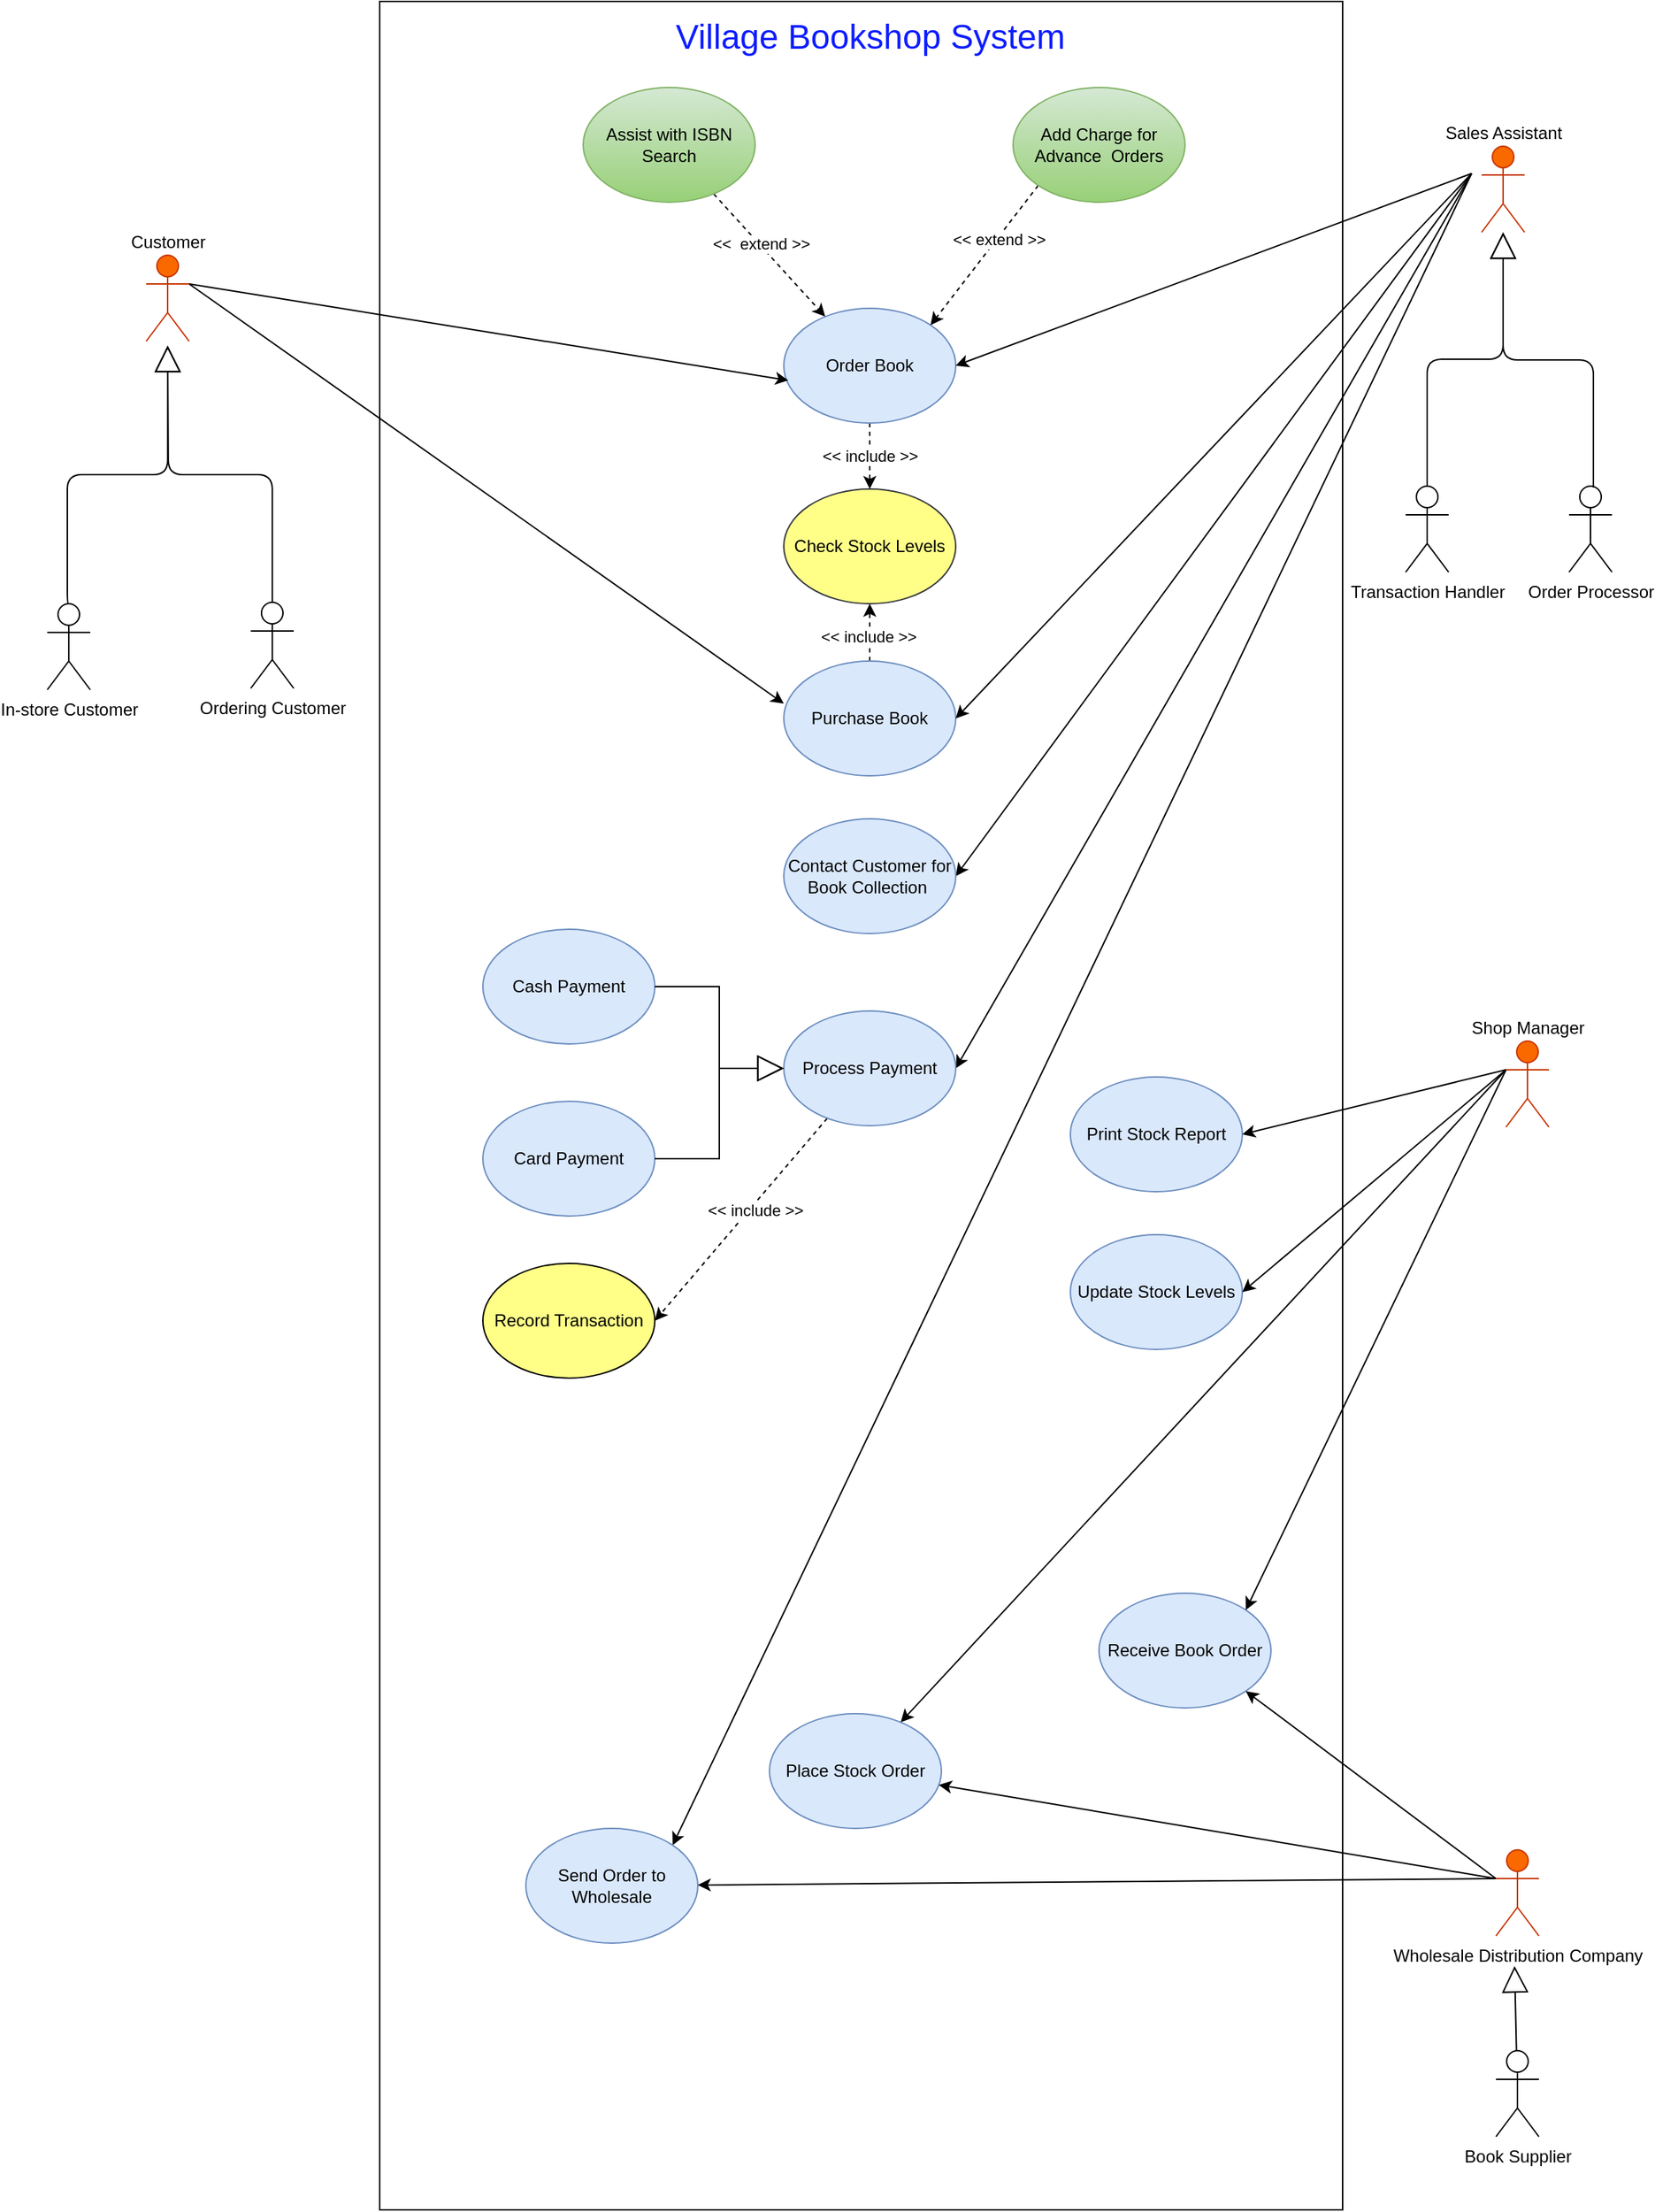 <mxfile version="21.1.2" type="device">
  <diagram name="Page-1" id="L5W7aRtm8Vu5LfdrIbu4">
    <mxGraphModel dx="1393" dy="803" grid="1" gridSize="10" guides="1" tooltips="1" connect="1" arrows="1" fold="1" page="1" pageScale="1" pageWidth="1169" pageHeight="1654" math="0" shadow="0">
      <root>
        <mxCell id="0" />
        <mxCell id="1" parent="0" />
        <mxCell id="XuQR_TyjTWN1sUOHgiP7-73" value="" style="rounded=0;whiteSpace=wrap;html=1;fillColor=none;" vertex="1" parent="1">
          <mxGeometry x="278" y="20" width="672" height="1540" as="geometry" />
        </mxCell>
        <mxCell id="XuQR_TyjTWN1sUOHgiP7-104" value="&amp;lt;&amp;lt; include &amp;gt;&amp;gt;" style="rounded=0;orthogonalLoop=1;jettySize=auto;html=1;exitX=0.5;exitY=1;exitDx=0;exitDy=0;dashed=1;" edge="1" parent="1" source="XuQR_TyjTWN1sUOHgiP7-1" target="XuQR_TyjTWN1sUOHgiP7-3">
          <mxGeometry relative="1" as="geometry" />
        </mxCell>
        <mxCell id="XuQR_TyjTWN1sUOHgiP7-1" value="Order Book" style="ellipse;whiteSpace=wrap;html=1;fillColor=#dae8fc;strokeColor=#6c8ebf;" vertex="1" parent="1">
          <mxGeometry x="560" y="234" width="120" height="80" as="geometry" />
        </mxCell>
        <mxCell id="XuQR_TyjTWN1sUOHgiP7-19" style="rounded=0;orthogonalLoop=1;jettySize=auto;html=1;horizontal=0;dashed=1;" edge="1" parent="1" source="XuQR_TyjTWN1sUOHgiP7-2" target="XuQR_TyjTWN1sUOHgiP7-3">
          <mxGeometry relative="1" as="geometry" />
        </mxCell>
        <mxCell id="XuQR_TyjTWN1sUOHgiP7-111" value="&amp;lt;&amp;lt; include &amp;gt;&amp;gt;" style="edgeLabel;html=1;align=center;verticalAlign=middle;resizable=0;points=[];" vertex="1" connectable="0" parent="XuQR_TyjTWN1sUOHgiP7-19">
          <mxGeometry x="-0.128" y="1" relative="1" as="geometry">
            <mxPoint as="offset" />
          </mxGeometry>
        </mxCell>
        <mxCell id="XuQR_TyjTWN1sUOHgiP7-2" value="Purchase Book" style="ellipse;whiteSpace=wrap;html=1;fillColor=#dae8fc;strokeColor=#6c8ebf;" vertex="1" parent="1">
          <mxGeometry x="560" y="480" width="120" height="80" as="geometry" />
        </mxCell>
        <mxCell id="XuQR_TyjTWN1sUOHgiP7-3" value="Check Stock Levels" style="ellipse;whiteSpace=wrap;html=1;fillColor=#ffff88;strokeColor=#36393d;" vertex="1" parent="1">
          <mxGeometry x="560" y="360" width="120" height="80" as="geometry" />
        </mxCell>
        <mxCell id="XuQR_TyjTWN1sUOHgiP7-20" style="rounded=0;orthogonalLoop=1;jettySize=auto;html=1;dashed=1;" edge="1" parent="1" source="XuQR_TyjTWN1sUOHgiP7-4" target="XuQR_TyjTWN1sUOHgiP7-1">
          <mxGeometry relative="1" as="geometry" />
        </mxCell>
        <mxCell id="XuQR_TyjTWN1sUOHgiP7-99" value="&amp;lt;&amp;lt;&amp;nbsp; extend &amp;gt;&amp;gt;" style="edgeLabel;html=1;align=center;verticalAlign=middle;resizable=0;points=[];" vertex="1" connectable="0" parent="XuQR_TyjTWN1sUOHgiP7-20">
          <mxGeometry x="-0.179" y="1" relative="1" as="geometry">
            <mxPoint as="offset" />
          </mxGeometry>
        </mxCell>
        <mxCell id="XuQR_TyjTWN1sUOHgiP7-4" value="Assist with ISBN Search" style="ellipse;whiteSpace=wrap;html=1;fillColor=#d5e8d4;strokeColor=#82b366;gradientColor=#97d077;" vertex="1" parent="1">
          <mxGeometry x="420" y="80" width="120" height="80" as="geometry" />
        </mxCell>
        <mxCell id="XuQR_TyjTWN1sUOHgiP7-26" style="rounded=0;orthogonalLoop=1;jettySize=auto;html=1;exitX=0;exitY=1;exitDx=0;exitDy=0;entryX=1;entryY=0;entryDx=0;entryDy=0;dashed=1;" edge="1" parent="1" source="XuQR_TyjTWN1sUOHgiP7-5" target="XuQR_TyjTWN1sUOHgiP7-1">
          <mxGeometry relative="1" as="geometry" />
        </mxCell>
        <mxCell id="XuQR_TyjTWN1sUOHgiP7-100" value="&amp;lt;&amp;lt; extend &amp;gt;&amp;gt;" style="edgeLabel;html=1;align=center;verticalAlign=middle;resizable=0;points=[];" vertex="1" connectable="0" parent="XuQR_TyjTWN1sUOHgiP7-26">
          <mxGeometry x="-0.241" y="1" relative="1" as="geometry">
            <mxPoint as="offset" />
          </mxGeometry>
        </mxCell>
        <mxCell id="XuQR_TyjTWN1sUOHgiP7-5" value="Add Charge for Advance&amp;nbsp; Orders" style="ellipse;whiteSpace=wrap;html=1;fillColor=#d5e8d4;strokeColor=#82b366;gradientColor=#97d077;" vertex="1" parent="1">
          <mxGeometry x="720" y="80" width="120" height="80" as="geometry" />
        </mxCell>
        <mxCell id="XuQR_TyjTWN1sUOHgiP7-30" style="rounded=0;orthogonalLoop=1;jettySize=auto;html=1;entryX=0.026;entryY=0.628;entryDx=0;entryDy=0;entryPerimeter=0;exitX=1;exitY=0.333;exitDx=0;exitDy=0;exitPerimeter=0;" edge="1" parent="1" source="XuQR_TyjTWN1sUOHgiP7-6" target="XuQR_TyjTWN1sUOHgiP7-1">
          <mxGeometry relative="1" as="geometry">
            <mxPoint x="-140" y="140" as="sourcePoint" />
          </mxGeometry>
        </mxCell>
        <mxCell id="XuQR_TyjTWN1sUOHgiP7-32" style="rounded=0;orthogonalLoop=1;jettySize=auto;html=1;entryX=0;entryY=0.371;entryDx=0;entryDy=0;entryPerimeter=0;exitX=1;exitY=0.333;exitDx=0;exitDy=0;exitPerimeter=0;" edge="1" parent="1" source="XuQR_TyjTWN1sUOHgiP7-6" target="XuQR_TyjTWN1sUOHgiP7-2">
          <mxGeometry relative="1" as="geometry">
            <mxPoint x="10" y="250" as="targetPoint" />
            <mxPoint x="-150" y="160" as="sourcePoint" />
          </mxGeometry>
        </mxCell>
        <mxCell id="XuQR_TyjTWN1sUOHgiP7-6" value="Customer" style="shape=umlActor;verticalLabelPosition=top;verticalAlign=bottom;html=1;outlineConnect=0;labelPosition=center;align=center;fillColor=#fa6800;strokeColor=#C73500;fontColor=#000000;" vertex="1" parent="1">
          <mxGeometry x="115" y="197" width="30" height="60" as="geometry" />
        </mxCell>
        <mxCell id="XuQR_TyjTWN1sUOHgiP7-28" style="rounded=0;orthogonalLoop=1;jettySize=auto;html=1;entryX=1;entryY=0.5;entryDx=0;entryDy=0;" edge="1" parent="1" target="XuQR_TyjTWN1sUOHgiP7-1">
          <mxGeometry relative="1" as="geometry">
            <mxPoint x="1040" y="140" as="sourcePoint" />
          </mxGeometry>
        </mxCell>
        <mxCell id="XuQR_TyjTWN1sUOHgiP7-36" style="rounded=0;orthogonalLoop=1;jettySize=auto;html=1;entryX=1;entryY=0.5;entryDx=0;entryDy=0;" edge="1" parent="1" target="XuQR_TyjTWN1sUOHgiP7-2">
          <mxGeometry relative="1" as="geometry">
            <mxPoint x="1040" y="140" as="sourcePoint" />
          </mxGeometry>
        </mxCell>
        <mxCell id="XuQR_TyjTWN1sUOHgiP7-53" style="rounded=0;orthogonalLoop=1;jettySize=auto;html=1;entryX=1;entryY=0.5;entryDx=0;entryDy=0;" edge="1" parent="1" target="XuQR_TyjTWN1sUOHgiP7-37">
          <mxGeometry relative="1" as="geometry">
            <mxPoint x="1040" y="140" as="sourcePoint" />
          </mxGeometry>
        </mxCell>
        <mxCell id="XuQR_TyjTWN1sUOHgiP7-54" style="rounded=0;orthogonalLoop=1;jettySize=auto;html=1;entryX=1;entryY=0;entryDx=0;entryDy=0;" edge="1" parent="1" target="XuQR_TyjTWN1sUOHgiP7-38">
          <mxGeometry relative="1" as="geometry">
            <mxPoint x="1040" y="140" as="sourcePoint" />
          </mxGeometry>
        </mxCell>
        <mxCell id="XuQR_TyjTWN1sUOHgiP7-55" style="rounded=0;orthogonalLoop=1;jettySize=auto;html=1;entryX=1;entryY=0.5;entryDx=0;entryDy=0;" edge="1" parent="1" target="XuQR_TyjTWN1sUOHgiP7-39">
          <mxGeometry relative="1" as="geometry">
            <mxPoint x="1040" y="140" as="sourcePoint" />
          </mxGeometry>
        </mxCell>
        <mxCell id="XuQR_TyjTWN1sUOHgiP7-7" value="Sales Assistant" style="shape=umlActor;verticalLabelPosition=top;verticalAlign=bottom;html=1;outlineConnect=0;labelPosition=center;align=center;fillColor=#fa6800;fontColor=#000000;strokeColor=#C73500;" vertex="1" parent="1">
          <mxGeometry x="1047" y="121" width="30" height="60" as="geometry" />
        </mxCell>
        <mxCell id="XuQR_TyjTWN1sUOHgiP7-8" value="In-store Customer" style="shape=umlActor;verticalLabelPosition=bottom;verticalAlign=top;html=1;outlineConnect=0;" vertex="1" parent="1">
          <mxGeometry x="46" y="440" width="30" height="60" as="geometry" />
        </mxCell>
        <mxCell id="XuQR_TyjTWN1sUOHgiP7-9" value="Ordering Customer" style="shape=umlActor;verticalLabelPosition=bottom;verticalAlign=top;html=1;outlineConnect=0;" vertex="1" parent="1">
          <mxGeometry x="188" y="439" width="30" height="60" as="geometry" />
        </mxCell>
        <mxCell id="XuQR_TyjTWN1sUOHgiP7-37" value="Contact Customer for Book Collection&amp;nbsp;" style="ellipse;whiteSpace=wrap;html=1;fillColor=#dae8fc;strokeColor=#6c8ebf;" vertex="1" parent="1">
          <mxGeometry x="560" y="590" width="120" height="80" as="geometry" />
        </mxCell>
        <mxCell id="XuQR_TyjTWN1sUOHgiP7-38" value="Send Order to Wholesale" style="ellipse;whiteSpace=wrap;html=1;fillColor=#dae8fc;strokeColor=#6c8ebf;" vertex="1" parent="1">
          <mxGeometry x="380" y="1294" width="120" height="80" as="geometry" />
        </mxCell>
        <mxCell id="XuQR_TyjTWN1sUOHgiP7-42" style="rounded=0;orthogonalLoop=1;jettySize=auto;html=1;entryX=1;entryY=0.5;entryDx=0;entryDy=0;dashed=1;" edge="1" parent="1" source="XuQR_TyjTWN1sUOHgiP7-39" target="XuQR_TyjTWN1sUOHgiP7-40">
          <mxGeometry relative="1" as="geometry" />
        </mxCell>
        <mxCell id="XuQR_TyjTWN1sUOHgiP7-112" value="&amp;lt;&amp;lt; include &amp;gt;&amp;gt;" style="edgeLabel;html=1;align=center;verticalAlign=middle;resizable=0;points=[];" vertex="1" connectable="0" parent="XuQR_TyjTWN1sUOHgiP7-42">
          <mxGeometry x="-0.129" y="2" relative="1" as="geometry">
            <mxPoint y="1" as="offset" />
          </mxGeometry>
        </mxCell>
        <mxCell id="XuQR_TyjTWN1sUOHgiP7-39" value="Process Payment" style="ellipse;whiteSpace=wrap;html=1;fillColor=#dae8fc;strokeColor=#6c8ebf;" vertex="1" parent="1">
          <mxGeometry x="560" y="724" width="120" height="80" as="geometry" />
        </mxCell>
        <mxCell id="XuQR_TyjTWN1sUOHgiP7-40" value="Record Transaction" style="ellipse;whiteSpace=wrap;html=1;fillColor=#ffff88;strokeColor=default;" vertex="1" parent="1">
          <mxGeometry x="350" y="900" width="120" height="80" as="geometry" />
        </mxCell>
        <mxCell id="XuQR_TyjTWN1sUOHgiP7-43" value="Receive Book Order" style="ellipse;whiteSpace=wrap;html=1;fillColor=#dae8fc;strokeColor=#6c8ebf;" vertex="1" parent="1">
          <mxGeometry x="780" y="1130" width="120" height="80" as="geometry" />
        </mxCell>
        <mxCell id="XuQR_TyjTWN1sUOHgiP7-44" value="Print Stock Report" style="ellipse;whiteSpace=wrap;html=1;fillColor=#dae8fc;strokeColor=#6c8ebf;" vertex="1" parent="1">
          <mxGeometry x="760" y="770" width="120" height="80" as="geometry" />
        </mxCell>
        <mxCell id="XuQR_TyjTWN1sUOHgiP7-45" value="Place Stock Order" style="ellipse;whiteSpace=wrap;html=1;fillColor=#dae8fc;strokeColor=#6c8ebf;" vertex="1" parent="1">
          <mxGeometry x="550" y="1214" width="120" height="80" as="geometry" />
        </mxCell>
        <mxCell id="XuQR_TyjTWN1sUOHgiP7-46" value="Update Stock Levels" style="ellipse;whiteSpace=wrap;html=1;fillColor=#dae8fc;strokeColor=#6c8ebf;" vertex="1" parent="1">
          <mxGeometry x="760" y="880" width="120" height="80" as="geometry" />
        </mxCell>
        <mxCell id="XuQR_TyjTWN1sUOHgiP7-49" style="rounded=0;orthogonalLoop=1;jettySize=auto;html=1;entryX=1;entryY=0;entryDx=0;entryDy=0;exitX=0;exitY=0.333;exitDx=0;exitDy=0;exitPerimeter=0;" edge="1" parent="1" source="XuQR_TyjTWN1sUOHgiP7-47" target="XuQR_TyjTWN1sUOHgiP7-43">
          <mxGeometry relative="1" as="geometry" />
        </mxCell>
        <mxCell id="XuQR_TyjTWN1sUOHgiP7-50" style="rounded=0;orthogonalLoop=1;jettySize=auto;html=1;entryX=1;entryY=0.5;entryDx=0;entryDy=0;exitX=0;exitY=0.333;exitDx=0;exitDy=0;exitPerimeter=0;" edge="1" parent="1" source="XuQR_TyjTWN1sUOHgiP7-47" target="XuQR_TyjTWN1sUOHgiP7-44">
          <mxGeometry relative="1" as="geometry" />
        </mxCell>
        <mxCell id="XuQR_TyjTWN1sUOHgiP7-52" style="rounded=0;orthogonalLoop=1;jettySize=auto;html=1;entryX=1;entryY=0.5;entryDx=0;entryDy=0;exitX=0;exitY=0.333;exitDx=0;exitDy=0;exitPerimeter=0;" edge="1" parent="1" source="XuQR_TyjTWN1sUOHgiP7-47" target="XuQR_TyjTWN1sUOHgiP7-46">
          <mxGeometry relative="1" as="geometry">
            <mxPoint x="1060" y="770" as="sourcePoint" />
          </mxGeometry>
        </mxCell>
        <mxCell id="XuQR_TyjTWN1sUOHgiP7-106" style="rounded=0;orthogonalLoop=1;jettySize=auto;html=1;exitX=0;exitY=0.333;exitDx=0;exitDy=0;exitPerimeter=0;" edge="1" parent="1" source="XuQR_TyjTWN1sUOHgiP7-47" target="XuQR_TyjTWN1sUOHgiP7-45">
          <mxGeometry relative="1" as="geometry" />
        </mxCell>
        <mxCell id="XuQR_TyjTWN1sUOHgiP7-47" value="Shop Manager" style="shape=umlActor;verticalLabelPosition=top;verticalAlign=bottom;html=1;outlineConnect=0;fillColor=#fa6800;fontColor=#000000;strokeColor=#C73500;labelPosition=center;align=center;" vertex="1" parent="1">
          <mxGeometry x="1064" y="745" width="30" height="60" as="geometry" />
        </mxCell>
        <mxCell id="XuQR_TyjTWN1sUOHgiP7-57" value="Transaction Handler" style="shape=umlActor;verticalLabelPosition=bottom;verticalAlign=top;html=1;outlineConnect=0;" vertex="1" parent="1">
          <mxGeometry x="994" y="358" width="30" height="60" as="geometry" />
        </mxCell>
        <mxCell id="XuQR_TyjTWN1sUOHgiP7-58" value="Order Processor" style="shape=umlActor;verticalLabelPosition=bottom;verticalAlign=top;html=1;outlineConnect=0;" vertex="1" parent="1">
          <mxGeometry x="1108" y="358" width="30" height="60" as="geometry" />
        </mxCell>
        <mxCell id="XuQR_TyjTWN1sUOHgiP7-76" style="rounded=0;orthogonalLoop=1;jettySize=auto;html=1;exitX=0;exitY=0.333;exitDx=0;exitDy=0;exitPerimeter=0;" edge="1" parent="1" source="XuQR_TyjTWN1sUOHgiP7-65" target="XuQR_TyjTWN1sUOHgiP7-38">
          <mxGeometry relative="1" as="geometry">
            <mxPoint x="1050" y="1330" as="sourcePoint" />
          </mxGeometry>
        </mxCell>
        <mxCell id="XuQR_TyjTWN1sUOHgiP7-77" style="rounded=0;orthogonalLoop=1;jettySize=auto;html=1;exitX=0;exitY=0.333;exitDx=0;exitDy=0;exitPerimeter=0;" edge="1" parent="1" source="XuQR_TyjTWN1sUOHgiP7-65" target="XuQR_TyjTWN1sUOHgiP7-45">
          <mxGeometry relative="1" as="geometry">
            <mxPoint x="1080" y="1260" as="sourcePoint" />
          </mxGeometry>
        </mxCell>
        <mxCell id="XuQR_TyjTWN1sUOHgiP7-78" style="rounded=0;orthogonalLoop=1;jettySize=auto;html=1;entryX=1;entryY=1;entryDx=0;entryDy=0;exitX=0;exitY=0.333;exitDx=0;exitDy=0;exitPerimeter=0;" edge="1" parent="1" source="XuQR_TyjTWN1sUOHgiP7-65" target="XuQR_TyjTWN1sUOHgiP7-43">
          <mxGeometry relative="1" as="geometry">
            <mxPoint x="1080" y="1260" as="sourcePoint" />
          </mxGeometry>
        </mxCell>
        <mxCell id="XuQR_TyjTWN1sUOHgiP7-65" value="Wholesale Distribution Company" style="shape=umlActor;verticalLabelPosition=bottom;verticalAlign=top;html=1;outlineConnect=0;labelPosition=center;align=center;fillColor=#fa6800;fontColor=#000000;strokeColor=#C73500;" vertex="1" parent="1">
          <mxGeometry x="1057" y="1309" width="30" height="60" as="geometry" />
        </mxCell>
        <mxCell id="XuQR_TyjTWN1sUOHgiP7-66" value="Book Supplier" style="shape=umlActor;verticalLabelPosition=bottom;verticalAlign=top;html=1;outlineConnect=0;" vertex="1" parent="1">
          <mxGeometry x="1057" y="1449" width="30" height="60" as="geometry" />
        </mxCell>
        <mxCell id="XuQR_TyjTWN1sUOHgiP7-69" value="Card Payment" style="ellipse;whiteSpace=wrap;html=1;fillColor=#dae8fc;strokeColor=#6c8ebf;" vertex="1" parent="1">
          <mxGeometry x="350" y="787" width="120" height="80" as="geometry" />
        </mxCell>
        <mxCell id="XuQR_TyjTWN1sUOHgiP7-70" value="Cash Payment" style="ellipse;whiteSpace=wrap;html=1;fillColor=#dae8fc;strokeColor=#6c8ebf;" vertex="1" parent="1">
          <mxGeometry x="350" y="667" width="120" height="80" as="geometry" />
        </mxCell>
        <mxCell id="XuQR_TyjTWN1sUOHgiP7-119" value="" style="endArrow=block;endSize=16;endFill=0;html=1;rounded=0;exitX=1;exitY=0.5;exitDx=0;exitDy=0;entryX=0;entryY=0.5;entryDx=0;entryDy=0;edgeStyle=orthogonalEdgeStyle;" edge="1" parent="1" source="XuQR_TyjTWN1sUOHgiP7-70" target="XuQR_TyjTWN1sUOHgiP7-39">
          <mxGeometry width="160" relative="1" as="geometry">
            <mxPoint x="340" y="630" as="sourcePoint" />
            <mxPoint x="500" y="630" as="targetPoint" />
          </mxGeometry>
        </mxCell>
        <mxCell id="XuQR_TyjTWN1sUOHgiP7-120" value="" style="endArrow=block;endSize=16;endFill=0;html=1;rounded=0;entryX=0;entryY=0.5;entryDx=0;entryDy=0;edgeStyle=orthogonalEdgeStyle;" edge="1" parent="1" source="XuQR_TyjTWN1sUOHgiP7-69" target="XuQR_TyjTWN1sUOHgiP7-39">
          <mxGeometry width="160" relative="1" as="geometry">
            <mxPoint x="480" y="720" as="sourcePoint" />
            <mxPoint x="582" y="773" as="targetPoint" />
          </mxGeometry>
        </mxCell>
        <mxCell id="XuQR_TyjTWN1sUOHgiP7-121" value="" style="endArrow=block;endSize=16;endFill=0;html=1;rounded=0;" edge="1" parent="1" source="XuQR_TyjTWN1sUOHgiP7-66">
          <mxGeometry width="160" relative="1" as="geometry">
            <mxPoint x="476" y="822" as="sourcePoint" />
            <mxPoint x="1070" y="1390" as="targetPoint" />
          </mxGeometry>
        </mxCell>
        <mxCell id="XuQR_TyjTWN1sUOHgiP7-127" value="" style="endArrow=block;endSize=16;endFill=0;html=1;edgeStyle=orthogonalEdgeStyle;exitX=0.5;exitY=0;exitDx=0;exitDy=0;exitPerimeter=0;rounded=1;" edge="1" parent="1" source="XuQR_TyjTWN1sUOHgiP7-8">
          <mxGeometry width="160" relative="1" as="geometry">
            <mxPoint x="60" y="430" as="sourcePoint" />
            <mxPoint x="130" y="260" as="targetPoint" />
            <Array as="points">
              <mxPoint x="60" y="440" />
              <mxPoint x="60" y="350" />
              <mxPoint x="130" y="350" />
            </Array>
          </mxGeometry>
        </mxCell>
        <mxCell id="XuQR_TyjTWN1sUOHgiP7-128" value="" style="endArrow=block;endSize=16;endFill=0;html=1;rounded=1;exitX=0.5;exitY=0;exitDx=0;exitDy=0;exitPerimeter=0;edgeStyle=orthogonalEdgeStyle;" edge="1" parent="1" source="XuQR_TyjTWN1sUOHgiP7-9">
          <mxGeometry width="160" relative="1" as="geometry">
            <mxPoint x="70" y="440" as="sourcePoint" />
            <mxPoint x="130" y="260" as="targetPoint" />
          </mxGeometry>
        </mxCell>
        <mxCell id="XuQR_TyjTWN1sUOHgiP7-129" value="" style="endArrow=block;endSize=16;endFill=0;html=1;rounded=1;exitX=0.5;exitY=0;exitDx=0;exitDy=0;exitPerimeter=0;edgeStyle=orthogonalEdgeStyle;" edge="1" parent="1" source="XuQR_TyjTWN1sUOHgiP7-57" target="XuQR_TyjTWN1sUOHgiP7-7">
          <mxGeometry width="160" relative="1" as="geometry">
            <mxPoint x="940" y="312.95" as="sourcePoint" />
            <mxPoint x="1070" y="190" as="targetPoint" />
          </mxGeometry>
        </mxCell>
        <mxCell id="XuQR_TyjTWN1sUOHgiP7-130" value="" style="endArrow=block;endSize=16;endFill=0;html=1;rounded=1;exitX=0.5;exitY=0;exitDx=0;exitDy=0;exitPerimeter=0;edgeStyle=orthogonalEdgeStyle;" edge="1" parent="1">
          <mxGeometry width="160" relative="1" as="geometry">
            <mxPoint x="1125" y="359" as="sourcePoint" />
            <mxPoint x="1062" y="181" as="targetPoint" />
            <Array as="points">
              <mxPoint x="1125" y="270" />
              <mxPoint x="1062" y="270" />
            </Array>
          </mxGeometry>
        </mxCell>
        <mxCell id="XuQR_TyjTWN1sUOHgiP7-132" value="Village Bookshop System" style="text;strokeColor=none;align=center;fillColor=none;html=1;verticalAlign=middle;whiteSpace=wrap;rounded=0;fontSize=24;fontColor=#0D1DFF;" vertex="1" parent="1">
          <mxGeometry x="429.5" y="30" width="381" height="30" as="geometry" />
        </mxCell>
      </root>
    </mxGraphModel>
  </diagram>
</mxfile>
